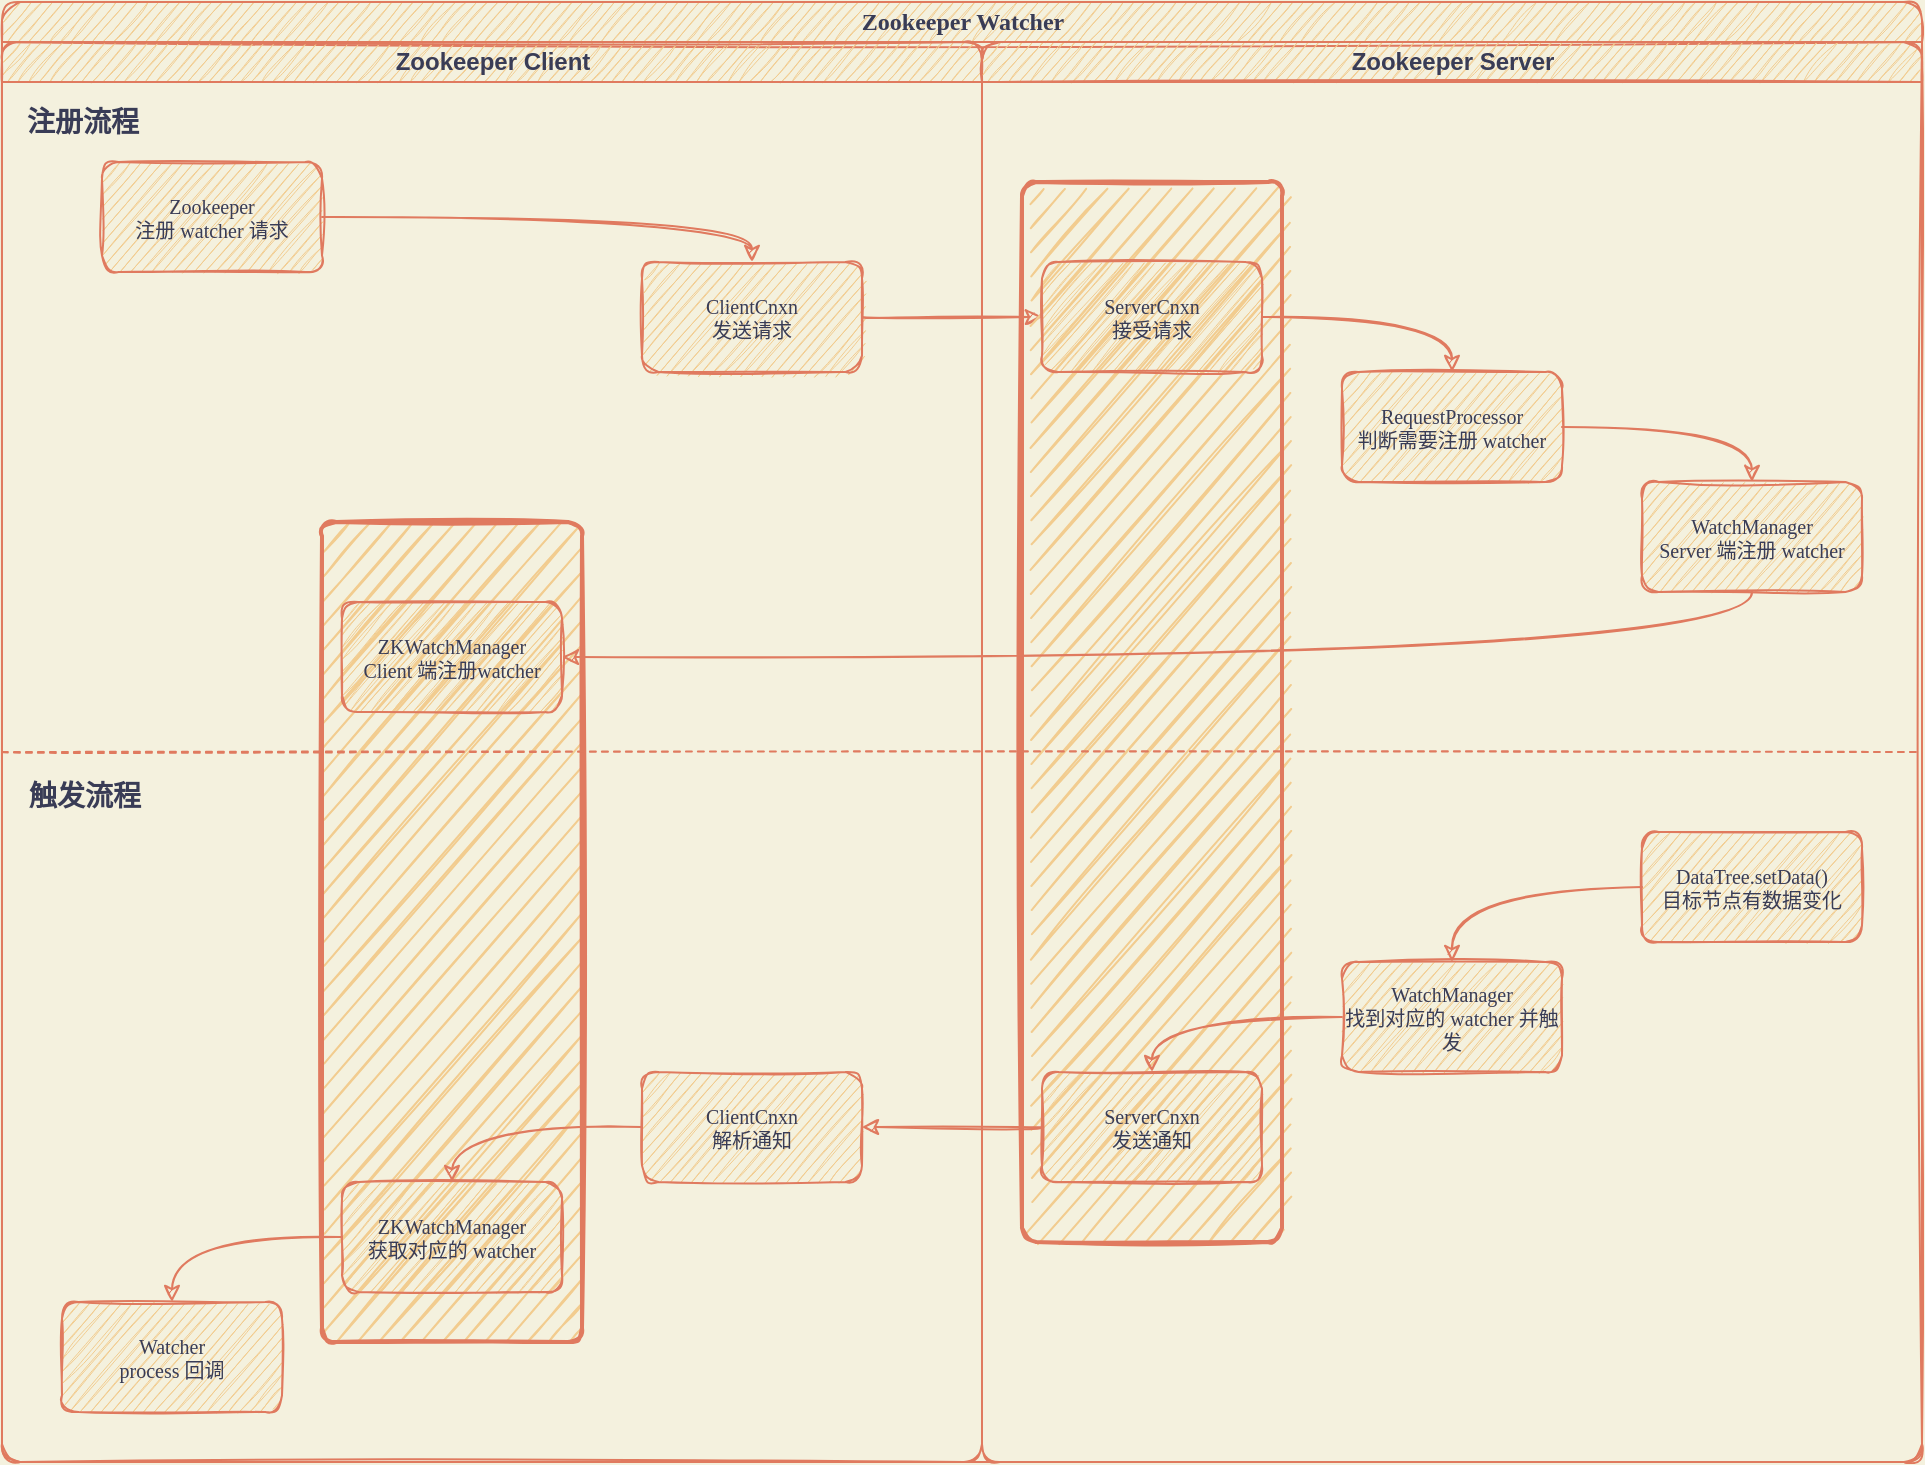 <mxfile version="14.5.3" type="device"><diagram name="Page-1" id="74e2e168-ea6b-b213-b513-2b3c1d86103e"><mxGraphModel dx="1426" dy="714" grid="1" gridSize="10" guides="1" tooltips="1" connect="1" arrows="1" fold="1" page="1" pageScale="1" pageWidth="1100" pageHeight="850" background="#F4F1DE" math="0" shadow="0"><root><mxCell id="0"/><mxCell id="1" parent="0"/><mxCell id="77e6c97f196da883-1" value="&lt;font style=&quot;font-size: 12px&quot;&gt;Zookeeper Watcher&lt;/font&gt;" style="swimlane;html=1;childLayout=stackLayout;startSize=20;shadow=0;labelBackgroundColor=none;strokeWidth=1;fontFamily=Verdana;fontSize=8;align=center;fillColor=#F2CC8F;strokeColor=#E07A5F;fontColor=#393C56;sketch=1;rounded=1;" parent="1" vertex="1"><mxGeometry x="10" y="10" width="960" height="730" as="geometry"/></mxCell><mxCell id="77e6c97f196da883-2" value="Zookeeper Client" style="swimlane;html=1;startSize=20;fillColor=#F2CC8F;strokeColor=#E07A5F;fontColor=#393C56;sketch=1;rounded=1;" parent="77e6c97f196da883-1" vertex="1"><mxGeometry y="20" width="490" height="710" as="geometry"/></mxCell><mxCell id="h1it2m604SQy7Xn9jERq-17" style="edgeStyle=orthogonalEdgeStyle;orthogonalLoop=1;jettySize=auto;html=1;exitX=1;exitY=0.5;exitDx=0;exitDy=0;entryX=0.5;entryY=0;entryDx=0;entryDy=0;labelBackgroundColor=#F4F1DE;strokeColor=#E07A5F;fontColor=#393C56;sketch=1;curved=1;" edge="1" parent="77e6c97f196da883-2" source="77e6c97f196da883-8" target="h1it2m604SQy7Xn9jERq-6"><mxGeometry relative="1" as="geometry"/></mxCell><mxCell id="77e6c97f196da883-8" value="&lt;font style=&quot;font-size: 10px&quot;&gt;Zookeeper&lt;br&gt;注册 watcher 请求&lt;br&gt;&lt;/font&gt;" style="whiteSpace=wrap;html=1;shadow=0;labelBackgroundColor=none;strokeWidth=1;fontFamily=Verdana;fontSize=8;align=center;fillColor=#F2CC8F;strokeColor=#E07A5F;fontColor=#393C56;sketch=1;rounded=1;" parent="77e6c97f196da883-2" vertex="1"><mxGeometry x="50" y="60" width="110" height="55" as="geometry"/></mxCell><mxCell id="h1it2m604SQy7Xn9jERq-6" value="&lt;font style=&quot;font-size: 10px&quot;&gt;ClientCnxn&lt;br&gt;发送请求&lt;br&gt;&lt;/font&gt;" style="whiteSpace=wrap;html=1;shadow=0;labelBackgroundColor=none;strokeWidth=1;fontFamily=Verdana;fontSize=8;align=center;fillColor=#F2CC8F;strokeColor=#E07A5F;fontColor=#393C56;sketch=1;rounded=1;" vertex="1" parent="77e6c97f196da883-2"><mxGeometry x="320" y="110" width="110" height="55" as="geometry"/></mxCell><mxCell id="h1it2m604SQy7Xn9jERq-14" value="&lt;font style=&quot;font-size: 10px&quot;&gt;ClientCnxn&lt;br&gt;解析通知&lt;br&gt;&lt;/font&gt;" style="whiteSpace=wrap;html=1;shadow=0;labelBackgroundColor=none;strokeWidth=1;fontFamily=Verdana;fontSize=8;align=center;fillColor=#F2CC8F;strokeColor=#E07A5F;fontColor=#393C56;sketch=1;rounded=1;" vertex="1" parent="77e6c97f196da883-2"><mxGeometry x="320" y="515" width="110" height="55" as="geometry"/></mxCell><mxCell id="h1it2m604SQy7Xn9jERq-22" value="&lt;font style=&quot;font-size: 10px&quot;&gt;Watcher&lt;br&gt;process 回调&lt;br&gt;&lt;/font&gt;" style="whiteSpace=wrap;html=1;shadow=0;labelBackgroundColor=none;strokeWidth=1;fontFamily=Verdana;fontSize=8;align=center;fillColor=#F2CC8F;strokeColor=#E07A5F;fontColor=#393C56;sketch=1;rounded=1;" vertex="1" parent="77e6c97f196da883-2"><mxGeometry x="30" y="630" width="110" height="55" as="geometry"/></mxCell><mxCell id="h1it2m604SQy7Xn9jERq-29" value="" style="whiteSpace=wrap;html=1;absoluteArcSize=1;arcSize=14;strokeWidth=2;fillColor=#F2CC8F;strokeColor=#E07A5F;fontColor=#393C56;sketch=1;rounded=1;" vertex="1" parent="77e6c97f196da883-2"><mxGeometry x="160" y="240" width="130" height="410" as="geometry"/></mxCell><mxCell id="h1it2m604SQy7Xn9jERq-26" style="edgeStyle=orthogonalEdgeStyle;orthogonalLoop=1;jettySize=auto;html=1;entryX=0.5;entryY=0;entryDx=0;entryDy=0;labelBackgroundColor=#F4F1DE;strokeColor=#E07A5F;fontColor=#393C56;sketch=1;curved=1;" edge="1" parent="77e6c97f196da883-2" source="h1it2m604SQy7Xn9jERq-14" target="h1it2m604SQy7Xn9jERq-16"><mxGeometry relative="1" as="geometry"/></mxCell><mxCell id="h1it2m604SQy7Xn9jERq-27" style="edgeStyle=orthogonalEdgeStyle;orthogonalLoop=1;jettySize=auto;html=1;entryX=0.5;entryY=0;entryDx=0;entryDy=0;labelBackgroundColor=#F4F1DE;strokeColor=#E07A5F;fontColor=#393C56;sketch=1;curved=1;" edge="1" parent="77e6c97f196da883-2" source="h1it2m604SQy7Xn9jERq-16" target="h1it2m604SQy7Xn9jERq-22"><mxGeometry relative="1" as="geometry"/></mxCell><mxCell id="h1it2m604SQy7Xn9jERq-15" value="&lt;font style=&quot;font-size: 10px&quot;&gt;ZKWatchManager&lt;br&gt;Client 端注册watcher&lt;br&gt;&lt;/font&gt;" style="whiteSpace=wrap;html=1;shadow=0;labelBackgroundColor=none;strokeWidth=1;fontFamily=Verdana;fontSize=8;align=center;fillColor=#F2CC8F;strokeColor=#E07A5F;fontColor=#393C56;sketch=1;rounded=1;" vertex="1" parent="77e6c97f196da883-2"><mxGeometry x="170" y="280" width="110" height="55" as="geometry"/></mxCell><mxCell id="h1it2m604SQy7Xn9jERq-16" value="&lt;font style=&quot;font-size: 10px&quot;&gt;ZKWatchManager&lt;br&gt;获取对应的 watcher&lt;br&gt;&lt;/font&gt;" style="whiteSpace=wrap;html=1;shadow=0;labelBackgroundColor=none;strokeWidth=1;fontFamily=Verdana;fontSize=8;align=center;fillColor=#F2CC8F;strokeColor=#E07A5F;fontColor=#393C56;sketch=1;rounded=1;" vertex="1" parent="77e6c97f196da883-2"><mxGeometry x="170" y="570" width="110" height="55" as="geometry"/></mxCell><mxCell id="h1it2m604SQy7Xn9jERq-30" value="注册流程" style="text;html=1;align=center;verticalAlign=middle;resizable=0;points=[];autosize=1;fontSize=14;fontStyle=1;fontColor=#393C56;sketch=1;rounded=1;" vertex="1" parent="77e6c97f196da883-2"><mxGeometry x="5" y="30" width="70" height="20" as="geometry"/></mxCell><mxCell id="h1it2m604SQy7Xn9jERq-31" value="触发流程" style="text;html=1;align=center;verticalAlign=middle;resizable=0;points=[];autosize=1;fontSize=14;fontStyle=1;fontColor=#393C56;sketch=1;rounded=1;" vertex="1" parent="77e6c97f196da883-2"><mxGeometry x="6" y="367" width="70" height="20" as="geometry"/></mxCell><mxCell id="h1it2m604SQy7Xn9jERq-18" style="edgeStyle=orthogonalEdgeStyle;orthogonalLoop=1;jettySize=auto;html=1;exitX=1;exitY=0.5;exitDx=0;exitDy=0;entryX=0;entryY=0.5;entryDx=0;entryDy=0;labelBackgroundColor=#F4F1DE;strokeColor=#E07A5F;fontColor=#393C56;sketch=1;curved=1;" edge="1" parent="77e6c97f196da883-1" source="h1it2m604SQy7Xn9jERq-6" target="h1it2m604SQy7Xn9jERq-7"><mxGeometry relative="1" as="geometry"/></mxCell><mxCell id="77e6c97f196da883-3" value="Zookeeper Server" style="swimlane;html=1;startSize=20;fillColor=#F2CC8F;strokeColor=#E07A5F;fontColor=#393C56;sketch=1;rounded=1;" parent="77e6c97f196da883-1" vertex="1"><mxGeometry x="490" y="20" width="470" height="710" as="geometry"/></mxCell><mxCell id="h1it2m604SQy7Xn9jERq-20" style="edgeStyle=orthogonalEdgeStyle;orthogonalLoop=1;jettySize=auto;html=1;exitX=1;exitY=0.5;exitDx=0;exitDy=0;entryX=0.5;entryY=0;entryDx=0;entryDy=0;labelBackgroundColor=#F4F1DE;strokeColor=#E07A5F;fontColor=#393C56;sketch=1;curved=1;" edge="1" parent="77e6c97f196da883-3" source="h1it2m604SQy7Xn9jERq-8" target="h1it2m604SQy7Xn9jERq-9"><mxGeometry relative="1" as="geometry"/></mxCell><mxCell id="h1it2m604SQy7Xn9jERq-8" value="&lt;font style=&quot;font-size: 10px&quot;&gt;RequestProcessor&lt;br&gt;判断需要注册 watcher&lt;br&gt;&lt;/font&gt;" style="whiteSpace=wrap;html=1;shadow=0;labelBackgroundColor=none;strokeWidth=1;fontFamily=Verdana;fontSize=8;align=center;fillColor=#F2CC8F;strokeColor=#E07A5F;fontColor=#393C56;sketch=1;rounded=1;" vertex="1" parent="77e6c97f196da883-3"><mxGeometry x="180" y="165" width="110" height="55" as="geometry"/></mxCell><mxCell id="h1it2m604SQy7Xn9jERq-9" value="&lt;font style=&quot;font-size: 10px&quot;&gt;WatchManager &lt;br&gt;Server 端注册&amp;nbsp;watcher&lt;br&gt;&lt;/font&gt;" style="whiteSpace=wrap;html=1;shadow=0;labelBackgroundColor=none;strokeWidth=1;fontFamily=Verdana;fontSize=8;align=center;fillColor=#F2CC8F;strokeColor=#E07A5F;fontColor=#393C56;sketch=1;rounded=1;" vertex="1" parent="77e6c97f196da883-3"><mxGeometry x="330" y="220" width="110" height="55" as="geometry"/></mxCell><mxCell id="h1it2m604SQy7Xn9jERq-23" style="edgeStyle=orthogonalEdgeStyle;orthogonalLoop=1;jettySize=auto;html=1;entryX=0.5;entryY=0;entryDx=0;entryDy=0;labelBackgroundColor=#F4F1DE;strokeColor=#E07A5F;fontColor=#393C56;sketch=1;curved=1;" edge="1" parent="77e6c97f196da883-3" source="h1it2m604SQy7Xn9jERq-11" target="h1it2m604SQy7Xn9jERq-12"><mxGeometry relative="1" as="geometry"/></mxCell><mxCell id="h1it2m604SQy7Xn9jERq-11" value="&lt;font style=&quot;font-size: 10px&quot;&gt;DataTree.setData()&lt;br&gt;目标节点有数据变化&lt;br&gt;&lt;/font&gt;" style="whiteSpace=wrap;html=1;shadow=0;labelBackgroundColor=none;strokeWidth=1;fontFamily=Verdana;fontSize=8;align=center;fillColor=#F2CC8F;strokeColor=#E07A5F;fontColor=#393C56;sketch=1;rounded=1;" vertex="1" parent="77e6c97f196da883-3"><mxGeometry x="330" y="395" width="110" height="55" as="geometry"/></mxCell><mxCell id="h1it2m604SQy7Xn9jERq-12" value="&lt;font style=&quot;font-size: 10px&quot;&gt;WatchManager&lt;br&gt;找到对应的 watcher 并触发&lt;br&gt;&lt;/font&gt;" style="whiteSpace=wrap;html=1;shadow=0;labelBackgroundColor=none;strokeWidth=1;fontFamily=Verdana;fontSize=8;align=center;fillColor=#F2CC8F;strokeColor=#E07A5F;fontColor=#393C56;sketch=1;rounded=1;" vertex="1" parent="77e6c97f196da883-3"><mxGeometry x="180" y="460" width="110" height="55" as="geometry"/></mxCell><mxCell id="h1it2m604SQy7Xn9jERq-28" value="" style="whiteSpace=wrap;html=1;absoluteArcSize=1;arcSize=14;strokeWidth=2;fillColor=#F2CC8F;strokeColor=#E07A5F;fontColor=#393C56;sketch=1;rounded=1;" vertex="1" parent="77e6c97f196da883-3"><mxGeometry x="20" y="70" width="130" height="530" as="geometry"/></mxCell><mxCell id="h1it2m604SQy7Xn9jERq-7" value="&lt;font style=&quot;font-size: 10px&quot;&gt;ServerCnxn&lt;br&gt;接受请求&lt;br&gt;&lt;/font&gt;" style="whiteSpace=wrap;html=1;shadow=0;labelBackgroundColor=none;strokeWidth=1;fontFamily=Verdana;fontSize=8;align=center;fillColor=#F2CC8F;strokeColor=#E07A5F;fontColor=#393C56;sketch=1;rounded=1;" vertex="1" parent="77e6c97f196da883-3"><mxGeometry x="30" y="110" width="110" height="55" as="geometry"/></mxCell><mxCell id="h1it2m604SQy7Xn9jERq-19" style="edgeStyle=orthogonalEdgeStyle;orthogonalLoop=1;jettySize=auto;html=1;exitX=1;exitY=0.5;exitDx=0;exitDy=0;entryX=0.5;entryY=0;entryDx=0;entryDy=0;labelBackgroundColor=#F4F1DE;strokeColor=#E07A5F;fontColor=#393C56;sketch=1;curved=1;" edge="1" parent="77e6c97f196da883-3" source="h1it2m604SQy7Xn9jERq-7" target="h1it2m604SQy7Xn9jERq-8"><mxGeometry relative="1" as="geometry"/></mxCell><mxCell id="h1it2m604SQy7Xn9jERq-24" style="edgeStyle=orthogonalEdgeStyle;orthogonalLoop=1;jettySize=auto;html=1;entryX=0.5;entryY=0;entryDx=0;entryDy=0;labelBackgroundColor=#F4F1DE;strokeColor=#E07A5F;fontColor=#393C56;sketch=1;curved=1;" edge="1" parent="77e6c97f196da883-3" source="h1it2m604SQy7Xn9jERq-12" target="h1it2m604SQy7Xn9jERq-13"><mxGeometry relative="1" as="geometry"/></mxCell><mxCell id="h1it2m604SQy7Xn9jERq-13" value="&lt;font style=&quot;font-size: 10px&quot;&gt;ServerCnxn&lt;br&gt;发送通知&lt;br&gt;&lt;/font&gt;" style="whiteSpace=wrap;html=1;shadow=0;labelBackgroundColor=none;strokeWidth=1;fontFamily=Verdana;fontSize=8;align=center;fillColor=#F2CC8F;strokeColor=#E07A5F;fontColor=#393C56;sketch=1;rounded=1;" vertex="1" parent="77e6c97f196da883-3"><mxGeometry x="30" y="515" width="110" height="55" as="geometry"/></mxCell><mxCell id="h1it2m604SQy7Xn9jERq-10" value="" style="endArrow=none;dashed=1;html=1;exitX=0;exitY=0.5;exitDx=0;exitDy=0;entryX=1;entryY=0.5;entryDx=0;entryDy=0;labelBackgroundColor=#F4F1DE;strokeColor=#E07A5F;fontColor=#393C56;sketch=1;curved=1;" edge="1" parent="77e6c97f196da883-1" source="77e6c97f196da883-2" target="77e6c97f196da883-3"><mxGeometry width="50" height="50" relative="1" as="geometry"><mxPoint y="150" as="sourcePoint"/><mxPoint x="960" y="150" as="targetPoint"/></mxGeometry></mxCell><mxCell id="h1it2m604SQy7Xn9jERq-25" style="edgeStyle=orthogonalEdgeStyle;orthogonalLoop=1;jettySize=auto;html=1;entryX=1;entryY=0.5;entryDx=0;entryDy=0;labelBackgroundColor=#F4F1DE;strokeColor=#E07A5F;fontColor=#393C56;sketch=1;curved=1;" edge="1" parent="77e6c97f196da883-1" source="h1it2m604SQy7Xn9jERq-13" target="h1it2m604SQy7Xn9jERq-14"><mxGeometry relative="1" as="geometry"/></mxCell><mxCell id="h1it2m604SQy7Xn9jERq-21" style="edgeStyle=orthogonalEdgeStyle;orthogonalLoop=1;jettySize=auto;html=1;exitX=0.5;exitY=1;exitDx=0;exitDy=0;entryX=1;entryY=0.5;entryDx=0;entryDy=0;labelBackgroundColor=#F4F1DE;strokeColor=#E07A5F;fontColor=#393C56;sketch=1;curved=1;" edge="1" parent="77e6c97f196da883-1" source="h1it2m604SQy7Xn9jERq-9" target="h1it2m604SQy7Xn9jERq-15"><mxGeometry relative="1" as="geometry"/></mxCell></root></mxGraphModel></diagram></mxfile>
